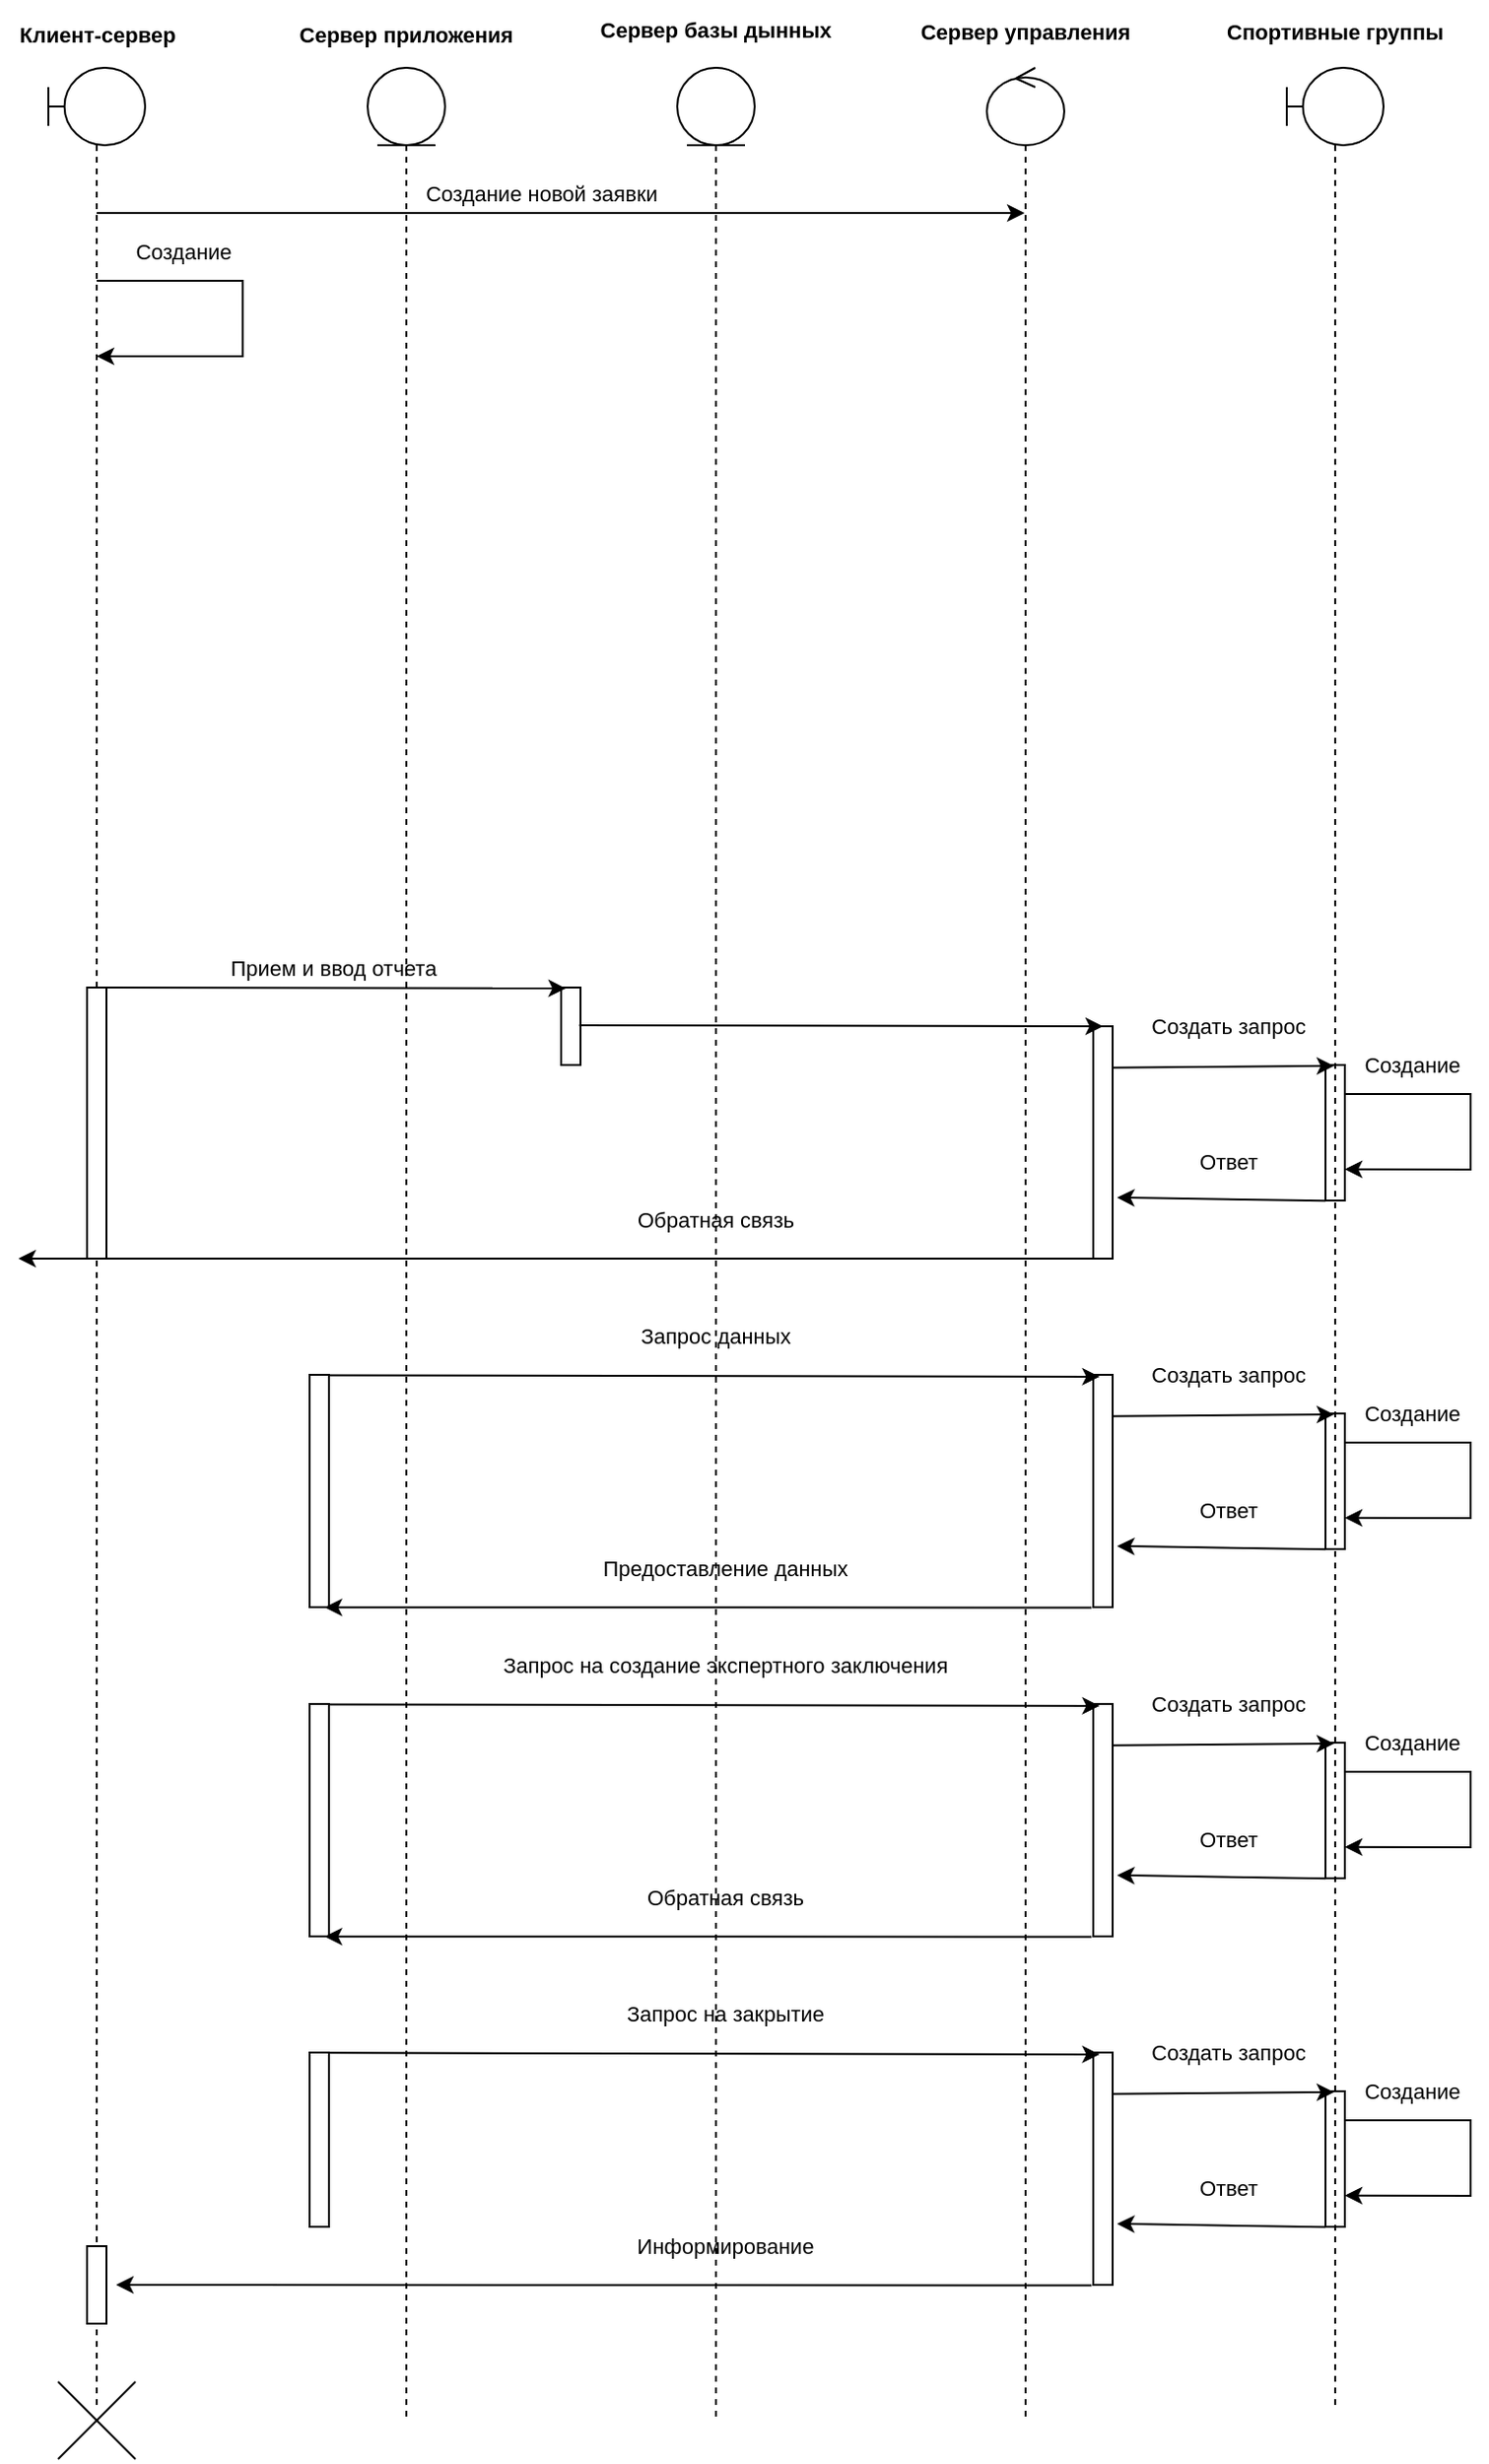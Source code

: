 <mxfile version="15.2.7" type="device"><diagram id="szcy3nR5uqCB43G-WDai" name="Page-1"><mxGraphModel dx="521" dy="599" grid="1" gridSize="10" guides="1" tooltips="1" connect="1" arrows="1" fold="1" page="1" pageScale="1" pageWidth="827" pageHeight="1169" math="0" shadow="0"><root><mxCell id="0"/><mxCell id="1" parent="0"/><mxCell id="ODFokgujU97kJLerkF3D-10" value="" style="shape=umlLifeline;participant=umlBoundary;perimeter=lifelinePerimeter;whiteSpace=wrap;html=1;container=1;collapsible=0;recursiveResize=0;verticalAlign=top;spacingTop=36;outlineConnect=0;" parent="1" vertex="1"><mxGeometry x="55" y="65" width="50" height="1210" as="geometry"/></mxCell><mxCell id="ODFokgujU97kJLerkF3D-16" value="&lt;span style=&quot;font-weight: 700&quot;&gt;Клиент-сервер&lt;/span&gt;" style="text;html=1;align=center;verticalAlign=middle;resizable=0;points=[];autosize=1;strokeColor=none;fontSize=11;" parent="1" vertex="1"><mxGeometry x="30" y="37.5" width="100" height="20" as="geometry"/></mxCell><mxCell id="ODFokgujU97kJLerkF3D-17" value="Сервер приложения" style="text;align=center;fontStyle=1;verticalAlign=middle;spacingLeft=3;spacingRight=3;strokeColor=none;rotatable=0;points=[[0,0.5],[1,0.5]];portConstraint=eastwest;fontSize=11;" parent="1" vertex="1"><mxGeometry x="200" y="36" width="80" height="23" as="geometry"/></mxCell><mxCell id="ODFokgujU97kJLerkF3D-18" value="Сервер базы дынных" style="text;align=center;fontStyle=1;verticalAlign=middle;spacingLeft=3;spacingRight=3;strokeColor=none;rotatable=0;points=[[0,0.5],[1,0.5]];portConstraint=eastwest;fontSize=11;" parent="1" vertex="1"><mxGeometry x="360" y="30" width="80" height="30" as="geometry"/></mxCell><mxCell id="ODFokgujU97kJLerkF3D-19" value="Сервер управления" style="text;align=center;fontStyle=1;verticalAlign=middle;spacingLeft=3;spacingRight=3;strokeColor=none;rotatable=0;points=[[0,0.5],[1,0.5]];portConstraint=eastwest;fontSize=11;" parent="1" vertex="1"><mxGeometry x="520" y="33" width="80" height="26" as="geometry"/></mxCell><mxCell id="ODFokgujU97kJLerkF3D-20" value="Спортивные группы" style="text;align=center;fontStyle=1;verticalAlign=middle;spacingLeft=3;spacingRight=3;strokeColor=none;rotatable=0;points=[[0,0.5],[1,0.5]];portConstraint=eastwest;fontSize=11;" parent="1" vertex="1"><mxGeometry x="680" y="33" width="80" height="26" as="geometry"/></mxCell><mxCell id="ODFokgujU97kJLerkF3D-27" value="" style="endArrow=classic;html=1;fontSize=11;exitX=0.5;exitY=0.062;exitDx=0;exitDy=0;exitPerimeter=0;" parent="1" source="ODFokgujU97kJLerkF3D-10" target="HQy26f-SlW14zIdKnm8M-3" edge="1"><mxGeometry width="50" height="50" relative="1" as="geometry"><mxPoint x="85.4" y="140.4" as="sourcePoint"/><mxPoint x="324.5" y="120.44" as="targetPoint"/></mxGeometry></mxCell><mxCell id="ODFokgujU97kJLerkF3D-28" value="Создание новой заявки" style="text;html=1;strokeColor=none;fillColor=none;align=center;verticalAlign=middle;whiteSpace=wrap;rounded=0;fontSize=11;" parent="1" vertex="1"><mxGeometry x="140" y="120" width="340" height="20" as="geometry"/></mxCell><mxCell id="ODFokgujU97kJLerkF3D-64" value="" style="html=1;points=[];perimeter=orthogonalPerimeter;fontSize=11;" parent="1" vertex="1"><mxGeometry x="75" y="540" width="10" height="140" as="geometry"/></mxCell><mxCell id="ODFokgujU97kJLerkF3D-65" value="" style="html=1;points=[];perimeter=orthogonalPerimeter;fontSize=11;" parent="1" vertex="1"><mxGeometry x="320" y="540" width="10" height="40" as="geometry"/></mxCell><mxCell id="ODFokgujU97kJLerkF3D-66" value="" style="html=1;points=[];perimeter=orthogonalPerimeter;fontSize=11;" parent="1" vertex="1"><mxGeometry x="595" y="560" width="10" height="120" as="geometry"/></mxCell><mxCell id="ODFokgujU97kJLerkF3D-67" value="" style="html=1;points=[];perimeter=orthogonalPerimeter;fontSize=11;" parent="1" vertex="1"><mxGeometry x="715" y="580" width="10" height="70" as="geometry"/></mxCell><mxCell id="ODFokgujU97kJLerkF3D-68" value="" style="endArrow=classic;html=1;fontSize=11;exitX=0.96;exitY=0.214;exitDx=0;exitDy=0;exitPerimeter=0;entryX=1;entryY=0.769;entryDx=0;entryDy=0;entryPerimeter=0;rounded=0;" parent="1" source="ODFokgujU97kJLerkF3D-67" target="ODFokgujU97kJLerkF3D-67" edge="1"><mxGeometry width="50" height="50" relative="1" as="geometry"><mxPoint x="729.17" y="594.14" as="sourcePoint"/><mxPoint x="760" y="620" as="targetPoint"/><Array as="points"><mxPoint x="790" y="595"/><mxPoint x="790" y="634"/></Array></mxGeometry></mxCell><mxCell id="ODFokgujU97kJLerkF3D-69" value="Создание" style="text;html=1;strokeColor=none;fillColor=none;align=center;verticalAlign=middle;whiteSpace=wrap;rounded=0;fontSize=11;" parent="1" vertex="1"><mxGeometry x="740" y="570" width="40" height="20" as="geometry"/></mxCell><mxCell id="ODFokgujU97kJLerkF3D-70" value="" style="endArrow=classic;html=1;fontSize=11;exitX=0.971;exitY=0.178;exitDx=0;exitDy=0;exitPerimeter=0;" parent="1" source="ODFokgujU97kJLerkF3D-66" edge="1"><mxGeometry width="50" height="50" relative="1" as="geometry"><mxPoint x="610" y="580" as="sourcePoint"/><mxPoint x="719.5" y="580.47" as="targetPoint"/></mxGeometry></mxCell><mxCell id="ODFokgujU97kJLerkF3D-71" value="Создать запрос" style="text;html=1;strokeColor=none;fillColor=none;align=center;verticalAlign=middle;whiteSpace=wrap;rounded=0;fontSize=11;" parent="1" vertex="1"><mxGeometry x="610" y="550" width="110" height="20" as="geometry"/></mxCell><mxCell id="ODFokgujU97kJLerkF3D-72" value="" style="endArrow=classic;html=1;fontSize=11;exitX=0;exitY=1.002;exitDx=0;exitDy=0;exitPerimeter=0;entryX=1.228;entryY=0.737;entryDx=0;entryDy=0;entryPerimeter=0;" parent="1" source="ODFokgujU97kJLerkF3D-67" target="ODFokgujU97kJLerkF3D-66" edge="1"><mxGeometry width="50" height="50" relative="1" as="geometry"><mxPoint x="610" y="560" as="sourcePoint"/><mxPoint x="660" y="510" as="targetPoint"/></mxGeometry></mxCell><mxCell id="ODFokgujU97kJLerkF3D-73" value="Ответ" style="text;html=1;strokeColor=none;fillColor=none;align=center;verticalAlign=middle;whiteSpace=wrap;rounded=0;fontSize=11;" parent="1" vertex="1"><mxGeometry x="645" y="620" width="40" height="20" as="geometry"/></mxCell><mxCell id="ODFokgujU97kJLerkF3D-74" value="" style="endArrow=classic;html=1;fontSize=11;entryX=0.243;entryY=0.011;entryDx=0;entryDy=0;entryPerimeter=0;" parent="1" target="ODFokgujU97kJLerkF3D-65" edge="1"><mxGeometry width="50" height="50" relative="1" as="geometry"><mxPoint x="84" y="540" as="sourcePoint"/><mxPoint x="370" y="550" as="targetPoint"/></mxGeometry></mxCell><mxCell id="ODFokgujU97kJLerkF3D-75" value="" style="endArrow=classic;html=1;fontSize=11;exitX=0.934;exitY=0.488;exitDx=0;exitDy=0;exitPerimeter=0;" parent="1" source="ODFokgujU97kJLerkF3D-65" edge="1"><mxGeometry width="50" height="50" relative="1" as="geometry"><mxPoint x="340" y="590" as="sourcePoint"/><mxPoint x="600" y="560" as="targetPoint"/></mxGeometry></mxCell><mxCell id="ODFokgujU97kJLerkF3D-76" value="" style="endArrow=classic;html=1;fontSize=11;" parent="1" edge="1"><mxGeometry width="50" height="50" relative="1" as="geometry"><mxPoint x="599.5" y="680" as="sourcePoint"/><mxPoint x="39.5" y="680" as="targetPoint"/><Array as="points"><mxPoint x="500" y="680"/></Array></mxGeometry></mxCell><mxCell id="ODFokgujU97kJLerkF3D-77" value="Прием и ввод отчета" style="text;html=1;strokeColor=none;fillColor=none;align=center;verticalAlign=middle;whiteSpace=wrap;rounded=0;fontSize=11;" parent="1" vertex="1"><mxGeometry x="115" y="520" width="175" height="20" as="geometry"/></mxCell><mxCell id="ODFokgujU97kJLerkF3D-79" value="Обратная связь" style="text;html=1;strokeColor=none;fillColor=none;align=center;verticalAlign=middle;whiteSpace=wrap;rounded=0;fontSize=11;" parent="1" vertex="1"><mxGeometry x="340" y="650" width="120" height="20" as="geometry"/></mxCell><mxCell id="ODFokgujU97kJLerkF3D-80" value="" style="html=1;points=[];perimeter=orthogonalPerimeter;fontSize=11;" parent="1" vertex="1"><mxGeometry x="190" y="740" width="10" height="120" as="geometry"/></mxCell><mxCell id="ODFokgujU97kJLerkF3D-82" value="" style="html=1;points=[];perimeter=orthogonalPerimeter;fontSize=11;" parent="1" vertex="1"><mxGeometry x="595" y="740" width="10" height="120" as="geometry"/></mxCell><mxCell id="ODFokgujU97kJLerkF3D-83" value="" style="html=1;points=[];perimeter=orthogonalPerimeter;fontSize=11;" parent="1" vertex="1"><mxGeometry x="715" y="760" width="10" height="70" as="geometry"/></mxCell><mxCell id="ODFokgujU97kJLerkF3D-84" value="" style="endArrow=classic;html=1;fontSize=11;exitX=0.96;exitY=0.214;exitDx=0;exitDy=0;exitPerimeter=0;entryX=1;entryY=0.769;entryDx=0;entryDy=0;entryPerimeter=0;rounded=0;" parent="1" source="ODFokgujU97kJLerkF3D-83" target="ODFokgujU97kJLerkF3D-83" edge="1"><mxGeometry width="50" height="50" relative="1" as="geometry"><mxPoint x="729.17" y="774.14" as="sourcePoint"/><mxPoint x="760" y="800" as="targetPoint"/><Array as="points"><mxPoint x="790" y="775"/><mxPoint x="790" y="814"/></Array></mxGeometry></mxCell><mxCell id="ODFokgujU97kJLerkF3D-85" value="Создание" style="text;html=1;strokeColor=none;fillColor=none;align=center;verticalAlign=middle;whiteSpace=wrap;rounded=0;fontSize=11;" parent="1" vertex="1"><mxGeometry x="740" y="750" width="40" height="20" as="geometry"/></mxCell><mxCell id="ODFokgujU97kJLerkF3D-86" value="" style="endArrow=classic;html=1;fontSize=11;exitX=0.971;exitY=0.178;exitDx=0;exitDy=0;exitPerimeter=0;" parent="1" source="ODFokgujU97kJLerkF3D-82" edge="1"><mxGeometry width="50" height="50" relative="1" as="geometry"><mxPoint x="610" y="760" as="sourcePoint"/><mxPoint x="719.5" y="760.47" as="targetPoint"/></mxGeometry></mxCell><mxCell id="ODFokgujU97kJLerkF3D-87" value="Создать запрос" style="text;html=1;strokeColor=none;fillColor=none;align=center;verticalAlign=middle;whiteSpace=wrap;rounded=0;fontSize=11;" parent="1" vertex="1"><mxGeometry x="610" y="730" width="110" height="20" as="geometry"/></mxCell><mxCell id="ODFokgujU97kJLerkF3D-88" value="" style="endArrow=classic;html=1;fontSize=11;exitX=0;exitY=1.002;exitDx=0;exitDy=0;exitPerimeter=0;entryX=1.228;entryY=0.737;entryDx=0;entryDy=0;entryPerimeter=0;" parent="1" source="ODFokgujU97kJLerkF3D-83" target="ODFokgujU97kJLerkF3D-82" edge="1"><mxGeometry width="50" height="50" relative="1" as="geometry"><mxPoint x="610" y="740" as="sourcePoint"/><mxPoint x="660" y="690" as="targetPoint"/></mxGeometry></mxCell><mxCell id="ODFokgujU97kJLerkF3D-89" value="Ответ" style="text;html=1;strokeColor=none;fillColor=none;align=center;verticalAlign=middle;whiteSpace=wrap;rounded=0;fontSize=11;" parent="1" vertex="1"><mxGeometry x="645" y="800" width="40" height="20" as="geometry"/></mxCell><mxCell id="ODFokgujU97kJLerkF3D-91" value="" style="endArrow=classic;html=1;fontSize=11;exitX=-0.083;exitY=1.002;exitDx=0;exitDy=0;exitPerimeter=0;entryX=0.779;entryY=1.001;entryDx=0;entryDy=0;entryPerimeter=0;" parent="1" source="ODFokgujU97kJLerkF3D-82" target="ODFokgujU97kJLerkF3D-80" edge="1"><mxGeometry width="50" height="50" relative="1" as="geometry"><mxPoint x="460" y="830" as="sourcePoint"/><mxPoint x="510" y="780" as="targetPoint"/></mxGeometry></mxCell><mxCell id="ODFokgujU97kJLerkF3D-92" value="" style="endArrow=classic;html=1;fontSize=11;exitX=1.038;exitY=0.002;exitDx=0;exitDy=0;exitPerimeter=0;entryX=0.333;entryY=0.008;entryDx=0;entryDy=0;entryPerimeter=0;" parent="1" source="ODFokgujU97kJLerkF3D-80" target="ODFokgujU97kJLerkF3D-82" edge="1"><mxGeometry width="50" height="50" relative="1" as="geometry"><mxPoint x="460" y="830" as="sourcePoint"/><mxPoint x="510" y="780" as="targetPoint"/></mxGeometry></mxCell><mxCell id="ODFokgujU97kJLerkF3D-93" value="Запрос данных" style="text;html=1;strokeColor=none;fillColor=none;align=center;verticalAlign=middle;whiteSpace=wrap;rounded=0;fontSize=11;" parent="1" vertex="1"><mxGeometry x="350" y="710" width="100" height="20" as="geometry"/></mxCell><mxCell id="ODFokgujU97kJLerkF3D-94" value="Предоставление данных" style="text;html=1;strokeColor=none;fillColor=none;align=center;verticalAlign=middle;whiteSpace=wrap;rounded=0;fontSize=11;" parent="1" vertex="1"><mxGeometry x="330" y="830" width="150" height="20" as="geometry"/></mxCell><mxCell id="ODFokgujU97kJLerkF3D-121" value="" style="html=1;points=[];perimeter=orthogonalPerimeter;fontSize=11;" parent="1" vertex="1"><mxGeometry x="190" y="910" width="10" height="120" as="geometry"/></mxCell><mxCell id="ODFokgujU97kJLerkF3D-122" value="" style="html=1;points=[];perimeter=orthogonalPerimeter;fontSize=11;" parent="1" vertex="1"><mxGeometry x="595" y="910" width="10" height="120" as="geometry"/></mxCell><mxCell id="ODFokgujU97kJLerkF3D-123" value="" style="html=1;points=[];perimeter=orthogonalPerimeter;fontSize=11;" parent="1" vertex="1"><mxGeometry x="715" y="930" width="10" height="70" as="geometry"/></mxCell><mxCell id="ODFokgujU97kJLerkF3D-124" value="" style="endArrow=classic;html=1;fontSize=11;exitX=0.96;exitY=0.214;exitDx=0;exitDy=0;exitPerimeter=0;entryX=1;entryY=0.769;entryDx=0;entryDy=0;entryPerimeter=0;rounded=0;" parent="1" source="ODFokgujU97kJLerkF3D-123" target="ODFokgujU97kJLerkF3D-123" edge="1"><mxGeometry width="50" height="50" relative="1" as="geometry"><mxPoint x="729.17" y="944.14" as="sourcePoint"/><mxPoint x="760" y="970" as="targetPoint"/><Array as="points"><mxPoint x="790" y="945"/><mxPoint x="790" y="984"/></Array></mxGeometry></mxCell><mxCell id="ODFokgujU97kJLerkF3D-125" value="Создание" style="text;html=1;strokeColor=none;fillColor=none;align=center;verticalAlign=middle;whiteSpace=wrap;rounded=0;fontSize=11;" parent="1" vertex="1"><mxGeometry x="740" y="920" width="40" height="20" as="geometry"/></mxCell><mxCell id="ODFokgujU97kJLerkF3D-126" value="" style="endArrow=classic;html=1;fontSize=11;exitX=0.971;exitY=0.178;exitDx=0;exitDy=0;exitPerimeter=0;" parent="1" source="ODFokgujU97kJLerkF3D-122" edge="1"><mxGeometry width="50" height="50" relative="1" as="geometry"><mxPoint x="610" y="930" as="sourcePoint"/><mxPoint x="719.5" y="930.47" as="targetPoint"/></mxGeometry></mxCell><mxCell id="ODFokgujU97kJLerkF3D-127" value="Создать запрос" style="text;html=1;strokeColor=none;fillColor=none;align=center;verticalAlign=middle;whiteSpace=wrap;rounded=0;fontSize=11;" parent="1" vertex="1"><mxGeometry x="610" y="900" width="110" height="20" as="geometry"/></mxCell><mxCell id="ODFokgujU97kJLerkF3D-128" value="" style="endArrow=classic;html=1;fontSize=11;exitX=0;exitY=1.002;exitDx=0;exitDy=0;exitPerimeter=0;entryX=1.228;entryY=0.737;entryDx=0;entryDy=0;entryPerimeter=0;" parent="1" source="ODFokgujU97kJLerkF3D-123" target="ODFokgujU97kJLerkF3D-122" edge="1"><mxGeometry width="50" height="50" relative="1" as="geometry"><mxPoint x="610" y="910" as="sourcePoint"/><mxPoint x="660" y="860" as="targetPoint"/></mxGeometry></mxCell><mxCell id="ODFokgujU97kJLerkF3D-129" value="Ответ" style="text;html=1;strokeColor=none;fillColor=none;align=center;verticalAlign=middle;whiteSpace=wrap;rounded=0;fontSize=11;" parent="1" vertex="1"><mxGeometry x="645" y="970" width="40" height="20" as="geometry"/></mxCell><mxCell id="ODFokgujU97kJLerkF3D-130" value="" style="endArrow=classic;html=1;fontSize=11;exitX=-0.083;exitY=1.002;exitDx=0;exitDy=0;exitPerimeter=0;entryX=0.779;entryY=1.001;entryDx=0;entryDy=0;entryPerimeter=0;" parent="1" source="ODFokgujU97kJLerkF3D-122" target="ODFokgujU97kJLerkF3D-121" edge="1"><mxGeometry width="50" height="50" relative="1" as="geometry"><mxPoint x="460" y="1000" as="sourcePoint"/><mxPoint x="510" y="950" as="targetPoint"/></mxGeometry></mxCell><mxCell id="ODFokgujU97kJLerkF3D-131" value="" style="endArrow=classic;html=1;fontSize=11;exitX=1.038;exitY=0.002;exitDx=0;exitDy=0;exitPerimeter=0;entryX=0.333;entryY=0.008;entryDx=0;entryDy=0;entryPerimeter=0;" parent="1" source="ODFokgujU97kJLerkF3D-121" target="ODFokgujU97kJLerkF3D-122" edge="1"><mxGeometry width="50" height="50" relative="1" as="geometry"><mxPoint x="460" y="1000" as="sourcePoint"/><mxPoint x="510" y="950" as="targetPoint"/></mxGeometry></mxCell><mxCell id="ODFokgujU97kJLerkF3D-132" value="Запрос на создание экспертного заключения" style="text;html=1;strokeColor=none;fillColor=none;align=center;verticalAlign=middle;whiteSpace=wrap;rounded=0;fontSize=11;" parent="1" vertex="1"><mxGeometry x="260" y="880" width="290" height="20" as="geometry"/></mxCell><mxCell id="ODFokgujU97kJLerkF3D-133" value="Обратная связь" style="text;html=1;strokeColor=none;fillColor=none;align=center;verticalAlign=middle;whiteSpace=wrap;rounded=0;fontSize=11;" parent="1" vertex="1"><mxGeometry x="330" y="1000" width="150" height="20" as="geometry"/></mxCell><mxCell id="ODFokgujU97kJLerkF3D-147" value="" style="html=1;points=[];perimeter=orthogonalPerimeter;fontSize=11;" parent="1" vertex="1"><mxGeometry x="190" y="1090" width="10" height="90" as="geometry"/></mxCell><mxCell id="ODFokgujU97kJLerkF3D-148" value="" style="html=1;points=[];perimeter=orthogonalPerimeter;fontSize=11;" parent="1" vertex="1"><mxGeometry x="595" y="1090" width="10" height="120" as="geometry"/></mxCell><mxCell id="ODFokgujU97kJLerkF3D-149" value="" style="html=1;points=[];perimeter=orthogonalPerimeter;fontSize=11;" parent="1" vertex="1"><mxGeometry x="715" y="1110" width="10" height="70" as="geometry"/></mxCell><mxCell id="ODFokgujU97kJLerkF3D-150" value="" style="endArrow=classic;html=1;fontSize=11;exitX=0.96;exitY=0.214;exitDx=0;exitDy=0;exitPerimeter=0;entryX=1;entryY=0.769;entryDx=0;entryDy=0;entryPerimeter=0;rounded=0;" parent="1" source="ODFokgujU97kJLerkF3D-149" target="ODFokgujU97kJLerkF3D-149" edge="1"><mxGeometry width="50" height="50" relative="1" as="geometry"><mxPoint x="729.17" y="1124.14" as="sourcePoint"/><mxPoint x="760" y="1150" as="targetPoint"/><Array as="points"><mxPoint x="790" y="1125"/><mxPoint x="790" y="1164"/></Array></mxGeometry></mxCell><mxCell id="ODFokgujU97kJLerkF3D-151" value="Создание" style="text;html=1;strokeColor=none;fillColor=none;align=center;verticalAlign=middle;whiteSpace=wrap;rounded=0;fontSize=11;" parent="1" vertex="1"><mxGeometry x="740" y="1100" width="40" height="20" as="geometry"/></mxCell><mxCell id="ODFokgujU97kJLerkF3D-152" value="" style="endArrow=classic;html=1;fontSize=11;exitX=0.971;exitY=0.178;exitDx=0;exitDy=0;exitPerimeter=0;" parent="1" source="ODFokgujU97kJLerkF3D-148" edge="1"><mxGeometry width="50" height="50" relative="1" as="geometry"><mxPoint x="610" y="1110" as="sourcePoint"/><mxPoint x="719.5" y="1110.47" as="targetPoint"/></mxGeometry></mxCell><mxCell id="ODFokgujU97kJLerkF3D-153" value="Создать запрос" style="text;html=1;strokeColor=none;fillColor=none;align=center;verticalAlign=middle;whiteSpace=wrap;rounded=0;fontSize=11;" parent="1" vertex="1"><mxGeometry x="610" y="1080" width="110" height="20" as="geometry"/></mxCell><mxCell id="ODFokgujU97kJLerkF3D-154" value="" style="endArrow=classic;html=1;fontSize=11;exitX=0;exitY=1.002;exitDx=0;exitDy=0;exitPerimeter=0;entryX=1.228;entryY=0.737;entryDx=0;entryDy=0;entryPerimeter=0;" parent="1" source="ODFokgujU97kJLerkF3D-149" target="ODFokgujU97kJLerkF3D-148" edge="1"><mxGeometry width="50" height="50" relative="1" as="geometry"><mxPoint x="610" y="1090" as="sourcePoint"/><mxPoint x="660" y="1040" as="targetPoint"/></mxGeometry></mxCell><mxCell id="ODFokgujU97kJLerkF3D-155" value="Ответ" style="text;html=1;strokeColor=none;fillColor=none;align=center;verticalAlign=middle;whiteSpace=wrap;rounded=0;fontSize=11;" parent="1" vertex="1"><mxGeometry x="645" y="1150" width="40" height="20" as="geometry"/></mxCell><mxCell id="ODFokgujU97kJLerkF3D-156" value="" style="endArrow=classic;html=1;fontSize=11;exitX=-0.083;exitY=1.002;exitDx=0;exitDy=0;exitPerimeter=0;" parent="1" source="ODFokgujU97kJLerkF3D-148" edge="1"><mxGeometry width="50" height="50" relative="1" as="geometry"><mxPoint x="460" y="1180" as="sourcePoint"/><mxPoint x="90" y="1210" as="targetPoint"/></mxGeometry></mxCell><mxCell id="ODFokgujU97kJLerkF3D-157" value="" style="endArrow=classic;html=1;fontSize=11;exitX=1.038;exitY=0.002;exitDx=0;exitDy=0;exitPerimeter=0;entryX=0.333;entryY=0.008;entryDx=0;entryDy=0;entryPerimeter=0;" parent="1" source="ODFokgujU97kJLerkF3D-147" target="ODFokgujU97kJLerkF3D-148" edge="1"><mxGeometry width="50" height="50" relative="1" as="geometry"><mxPoint x="460" y="1180" as="sourcePoint"/><mxPoint x="510" y="1130" as="targetPoint"/></mxGeometry></mxCell><mxCell id="ODFokgujU97kJLerkF3D-158" value="Запрос на закрытие" style="text;html=1;strokeColor=none;fillColor=none;align=center;verticalAlign=middle;whiteSpace=wrap;rounded=0;fontSize=11;" parent="1" vertex="1"><mxGeometry x="330" y="1060" width="150" height="20" as="geometry"/></mxCell><mxCell id="ODFokgujU97kJLerkF3D-159" value="Информирование" style="text;html=1;strokeColor=none;fillColor=none;align=center;verticalAlign=middle;whiteSpace=wrap;rounded=0;fontSize=11;" parent="1" vertex="1"><mxGeometry x="330" y="1180" width="150" height="20" as="geometry"/></mxCell><mxCell id="ODFokgujU97kJLerkF3D-160" value="" style="html=1;points=[];perimeter=orthogonalPerimeter;fontSize=11;" parent="1" vertex="1"><mxGeometry x="75" y="1190" width="10" height="40" as="geometry"/></mxCell><mxCell id="ODFokgujU97kJLerkF3D-161" value="" style="endArrow=none;html=1;fontSize=11;" parent="1" edge="1"><mxGeometry width="50" height="50" relative="1" as="geometry"><mxPoint x="60" y="1300" as="sourcePoint"/><mxPoint x="100" y="1260" as="targetPoint"/></mxGeometry></mxCell><mxCell id="ODFokgujU97kJLerkF3D-162" value="" style="endArrow=none;html=1;fontSize=11;" parent="1" edge="1"><mxGeometry width="50" height="50" relative="1" as="geometry"><mxPoint x="60" y="1260" as="sourcePoint"/><mxPoint x="100" y="1300" as="targetPoint"/></mxGeometry></mxCell><mxCell id="HQy26f-SlW14zIdKnm8M-1" value="" style="shape=umlLifeline;participant=umlEntity;perimeter=lifelinePerimeter;whiteSpace=wrap;html=1;container=1;collapsible=0;recursiveResize=0;verticalAlign=top;spacingTop=36;outlineConnect=0;" vertex="1" parent="1"><mxGeometry x="220" y="65" width="40" height="1215" as="geometry"/></mxCell><mxCell id="HQy26f-SlW14zIdKnm8M-2" value="" style="shape=umlLifeline;participant=umlEntity;perimeter=lifelinePerimeter;whiteSpace=wrap;html=1;container=1;collapsible=0;recursiveResize=0;verticalAlign=top;spacingTop=36;outlineConnect=0;" vertex="1" parent="1"><mxGeometry x="380" y="65" width="40" height="1215" as="geometry"/></mxCell><mxCell id="HQy26f-SlW14zIdKnm8M-3" value="" style="shape=umlLifeline;participant=umlControl;perimeter=lifelinePerimeter;whiteSpace=wrap;html=1;container=1;collapsible=0;recursiveResize=0;verticalAlign=top;spacingTop=36;outlineConnect=0;" vertex="1" parent="1"><mxGeometry x="540" y="65" width="40" height="1215" as="geometry"/></mxCell><mxCell id="HQy26f-SlW14zIdKnm8M-5" value="" style="shape=umlLifeline;participant=umlBoundary;perimeter=lifelinePerimeter;whiteSpace=wrap;html=1;container=1;collapsible=0;recursiveResize=0;verticalAlign=top;spacingTop=36;outlineConnect=0;" vertex="1" parent="1"><mxGeometry x="695" y="65" width="50" height="1210" as="geometry"/></mxCell><mxCell id="HQy26f-SlW14zIdKnm8M-6" value="" style="endArrow=classic;html=1;fontSize=11;rounded=0;" edge="1" parent="1" source="ODFokgujU97kJLerkF3D-10" target="ODFokgujU97kJLerkF3D-10"><mxGeometry width="50" height="50" relative="1" as="geometry"><mxPoint x="90.0" y="174.98" as="sourcePoint"/><mxPoint x="90.4" y="213.83" as="targetPoint"/><Array as="points"><mxPoint x="155.4" y="175"/><mxPoint x="155.4" y="214"/></Array></mxGeometry></mxCell><mxCell id="HQy26f-SlW14zIdKnm8M-7" value="Создание" style="text;html=1;strokeColor=none;fillColor=none;align=center;verticalAlign=middle;whiteSpace=wrap;rounded=0;fontSize=11;" vertex="1" parent="1"><mxGeometry x="105.4" y="150" width="40" height="20" as="geometry"/></mxCell></root></mxGraphModel></diagram></mxfile>
